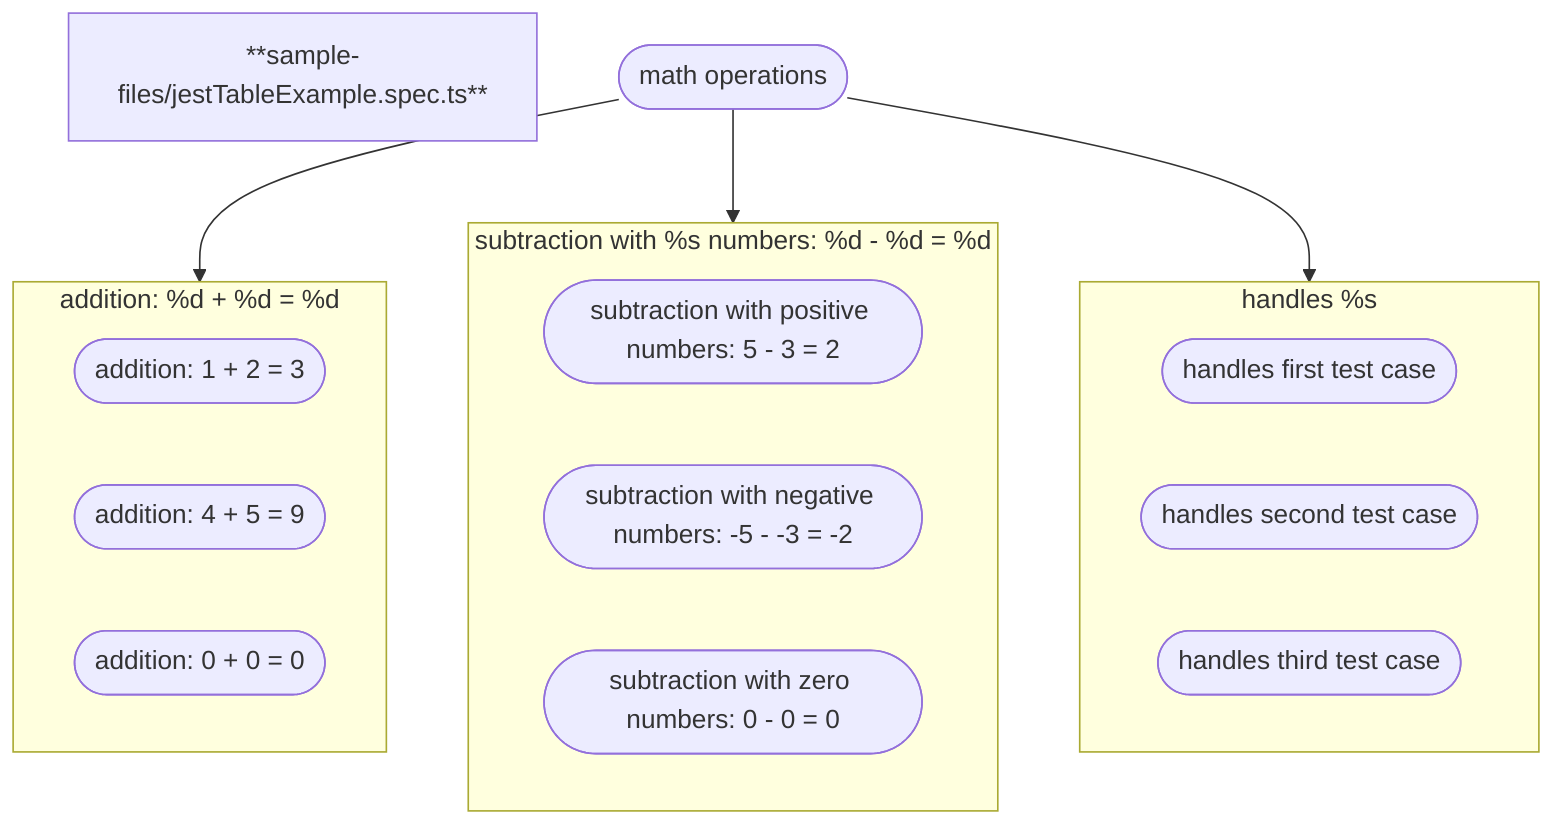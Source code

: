 flowchart TD
title["**sample-files/jestTableExample.spec.ts**"]
N0(["math operations"])
subgraph subgraph_N2["addition: %d + %d = %d"]
  N3(["addition: 1 + 2 = 3"])
  N4(["addition: 4 + 5 = 9"])
  N5(["addition: 0 + 0 = 0"])
end
N0 --> subgraph_N2
subgraph subgraph_N7["subtraction with %s numbers: %d - %d = %d"]
  N8(["subtraction with positive numbers: 5 - 3 = 2"])
  N9(["subtraction with negative numbers: -5 - -3 = -2"])
  N10(["subtraction with zero numbers: 0 - 0 = 0"])
end
N0 --> subgraph_N7
subgraph subgraph_N12["handles %s"]
  N13(["handles first test case"])
  N14(["handles second test case"])
  N15(["handles third test case"])
end
N0 --> subgraph_N12

%% ✴ Generated by speccharts v0.3.1 ✴ https://github.com/arnaudrenaud/speccharts